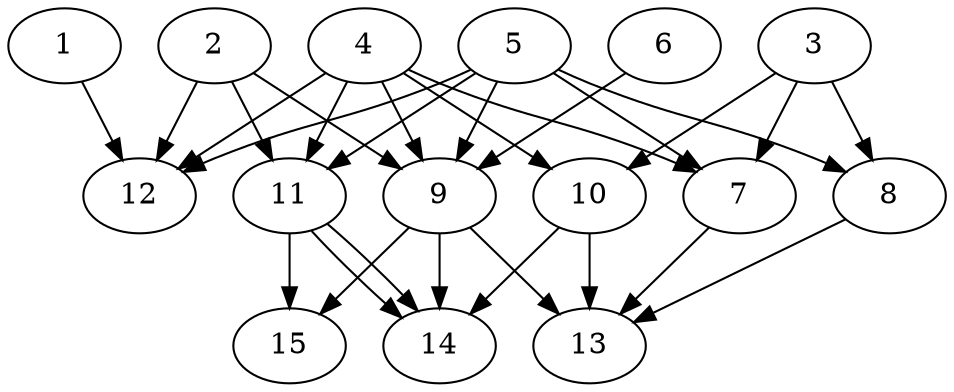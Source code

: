 // DAG automatically generated by daggen at Thu Oct  3 13:59:26 2019
// ./daggen --dot -n 15 --ccr 0.4 --fat 0.7 --regular 0.9 --density 0.7 --mindata 5242880 --maxdata 52428800 
digraph G {
  1 [size="23480320", alpha="0.17", expect_size="9392128"] 
  1 -> 12 [size ="9392128"]
  2 [size="24929280", alpha="0.04", expect_size="9971712"] 
  2 -> 9 [size ="9971712"]
  2 -> 11 [size ="9971712"]
  2 -> 12 [size ="9971712"]
  3 [size="54627840", alpha="0.11", expect_size="21851136"] 
  3 -> 7 [size ="21851136"]
  3 -> 8 [size ="21851136"]
  3 -> 10 [size ="21851136"]
  4 [size="48913920", alpha="0.01", expect_size="19565568"] 
  4 -> 7 [size ="19565568"]
  4 -> 9 [size ="19565568"]
  4 -> 10 [size ="19565568"]
  4 -> 11 [size ="19565568"]
  4 -> 12 [size ="19565568"]
  5 [size="38945280", alpha="0.20", expect_size="15578112"] 
  5 -> 7 [size ="15578112"]
  5 -> 8 [size ="15578112"]
  5 -> 9 [size ="15578112"]
  5 -> 11 [size ="15578112"]
  5 -> 12 [size ="15578112"]
  6 [size="36162560", alpha="0.17", expect_size="14465024"] 
  6 -> 9 [size ="14465024"]
  7 [size="123077120", alpha="0.00", expect_size="49230848"] 
  7 -> 13 [size ="49230848"]
  8 [size="14466560", alpha="0.16", expect_size="5786624"] 
  8 -> 13 [size ="5786624"]
  9 [size="122897920", alpha="0.09", expect_size="49159168"] 
  9 -> 13 [size ="49159168"]
  9 -> 14 [size ="49159168"]
  9 -> 15 [size ="49159168"]
  10 [size="36615680", alpha="0.03", expect_size="14646272"] 
  10 -> 13 [size ="14646272"]
  10 -> 14 [size ="14646272"]
  11 [size="18035200", alpha="0.09", expect_size="7214080"] 
  11 -> 14 [size ="7214080"]
  11 -> 14 [size ="7214080"]
  11 -> 15 [size ="7214080"]
  12 [size="117752320", alpha="0.03", expect_size="47100928"] 
  13 [size="21360640", alpha="0.02", expect_size="8544256"] 
  14 [size="83717120", alpha="0.16", expect_size="33486848"] 
  15 [size="89699840", alpha="0.10", expect_size="35879936"] 
}
